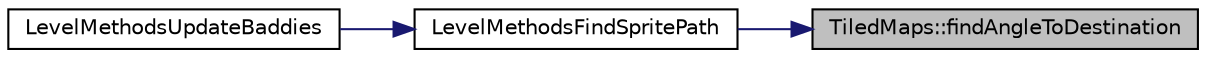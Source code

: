 digraph "TiledMaps::findAngleToDestination"
{
 // LATEX_PDF_SIZE
  edge [fontname="Helvetica",fontsize="10",labelfontname="Helvetica",labelfontsize="10"];
  node [fontname="Helvetica",fontsize="10",shape=record];
  rankdir="RL";
  Node1 [label="TiledMaps::findAngleToDestination",height=0.2,width=0.4,color="black", fillcolor="grey75", style="filled", fontcolor="black",tooltip=" "];
  Node1 -> Node2 [dir="back",color="midnightblue",fontsize="10",style="solid"];
  Node2 [label="LevelMethodsFindSpritePath",height=0.2,width=0.4,color="black", fillcolor="white", style="filled",URL="$_level_methods_8cpp.html#a1ca62a71a244e3819851c39a31bc1a95",tooltip=" "];
  Node2 -> Node3 [dir="back",color="midnightblue",fontsize="10",style="solid"];
  Node3 [label="LevelMethodsUpdateBaddies",height=0.2,width=0.4,color="black", fillcolor="white", style="filled",URL="$_level_methods_8cpp.html#a9c2f89b8dc2574620d46faa2ed3ea60d",tooltip=" "];
}
